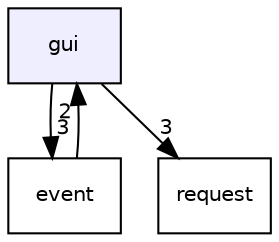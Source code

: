 digraph "gui" {
  compound=true
  node [ fontsize="10", fontname="Helvetica"];
  edge [ labelfontsize="10", labelfontname="Helvetica"];
  dir_11bc0974ce736ce9a6fadebbeb7a8314 [shape=box, label="gui", style="filled", fillcolor="#eeeeff", pencolor="black", URL="dir_11bc0974ce736ce9a6fadebbeb7a8314.html"];
  dir_c4c9d1c37db7e6303b7ab794cedc52f7 [shape=box label="event" URL="dir_c4c9d1c37db7e6303b7ab794cedc52f7.html"];
  dir_bd0e368e63a03379b6198c2fa2b46d15 [shape=box label="request" URL="dir_bd0e368e63a03379b6198c2fa2b46d15.html"];
  dir_11bc0974ce736ce9a6fadebbeb7a8314->dir_c4c9d1c37db7e6303b7ab794cedc52f7 [headlabel="3", labeldistance=1.5 headhref="dir_000001_000000.html"];
  dir_11bc0974ce736ce9a6fadebbeb7a8314->dir_bd0e368e63a03379b6198c2fa2b46d15 [headlabel="3", labeldistance=1.5 headhref="dir_000001_000002.html"];
  dir_c4c9d1c37db7e6303b7ab794cedc52f7->dir_11bc0974ce736ce9a6fadebbeb7a8314 [headlabel="2", labeldistance=1.5 headhref="dir_000000_000001.html"];
}
